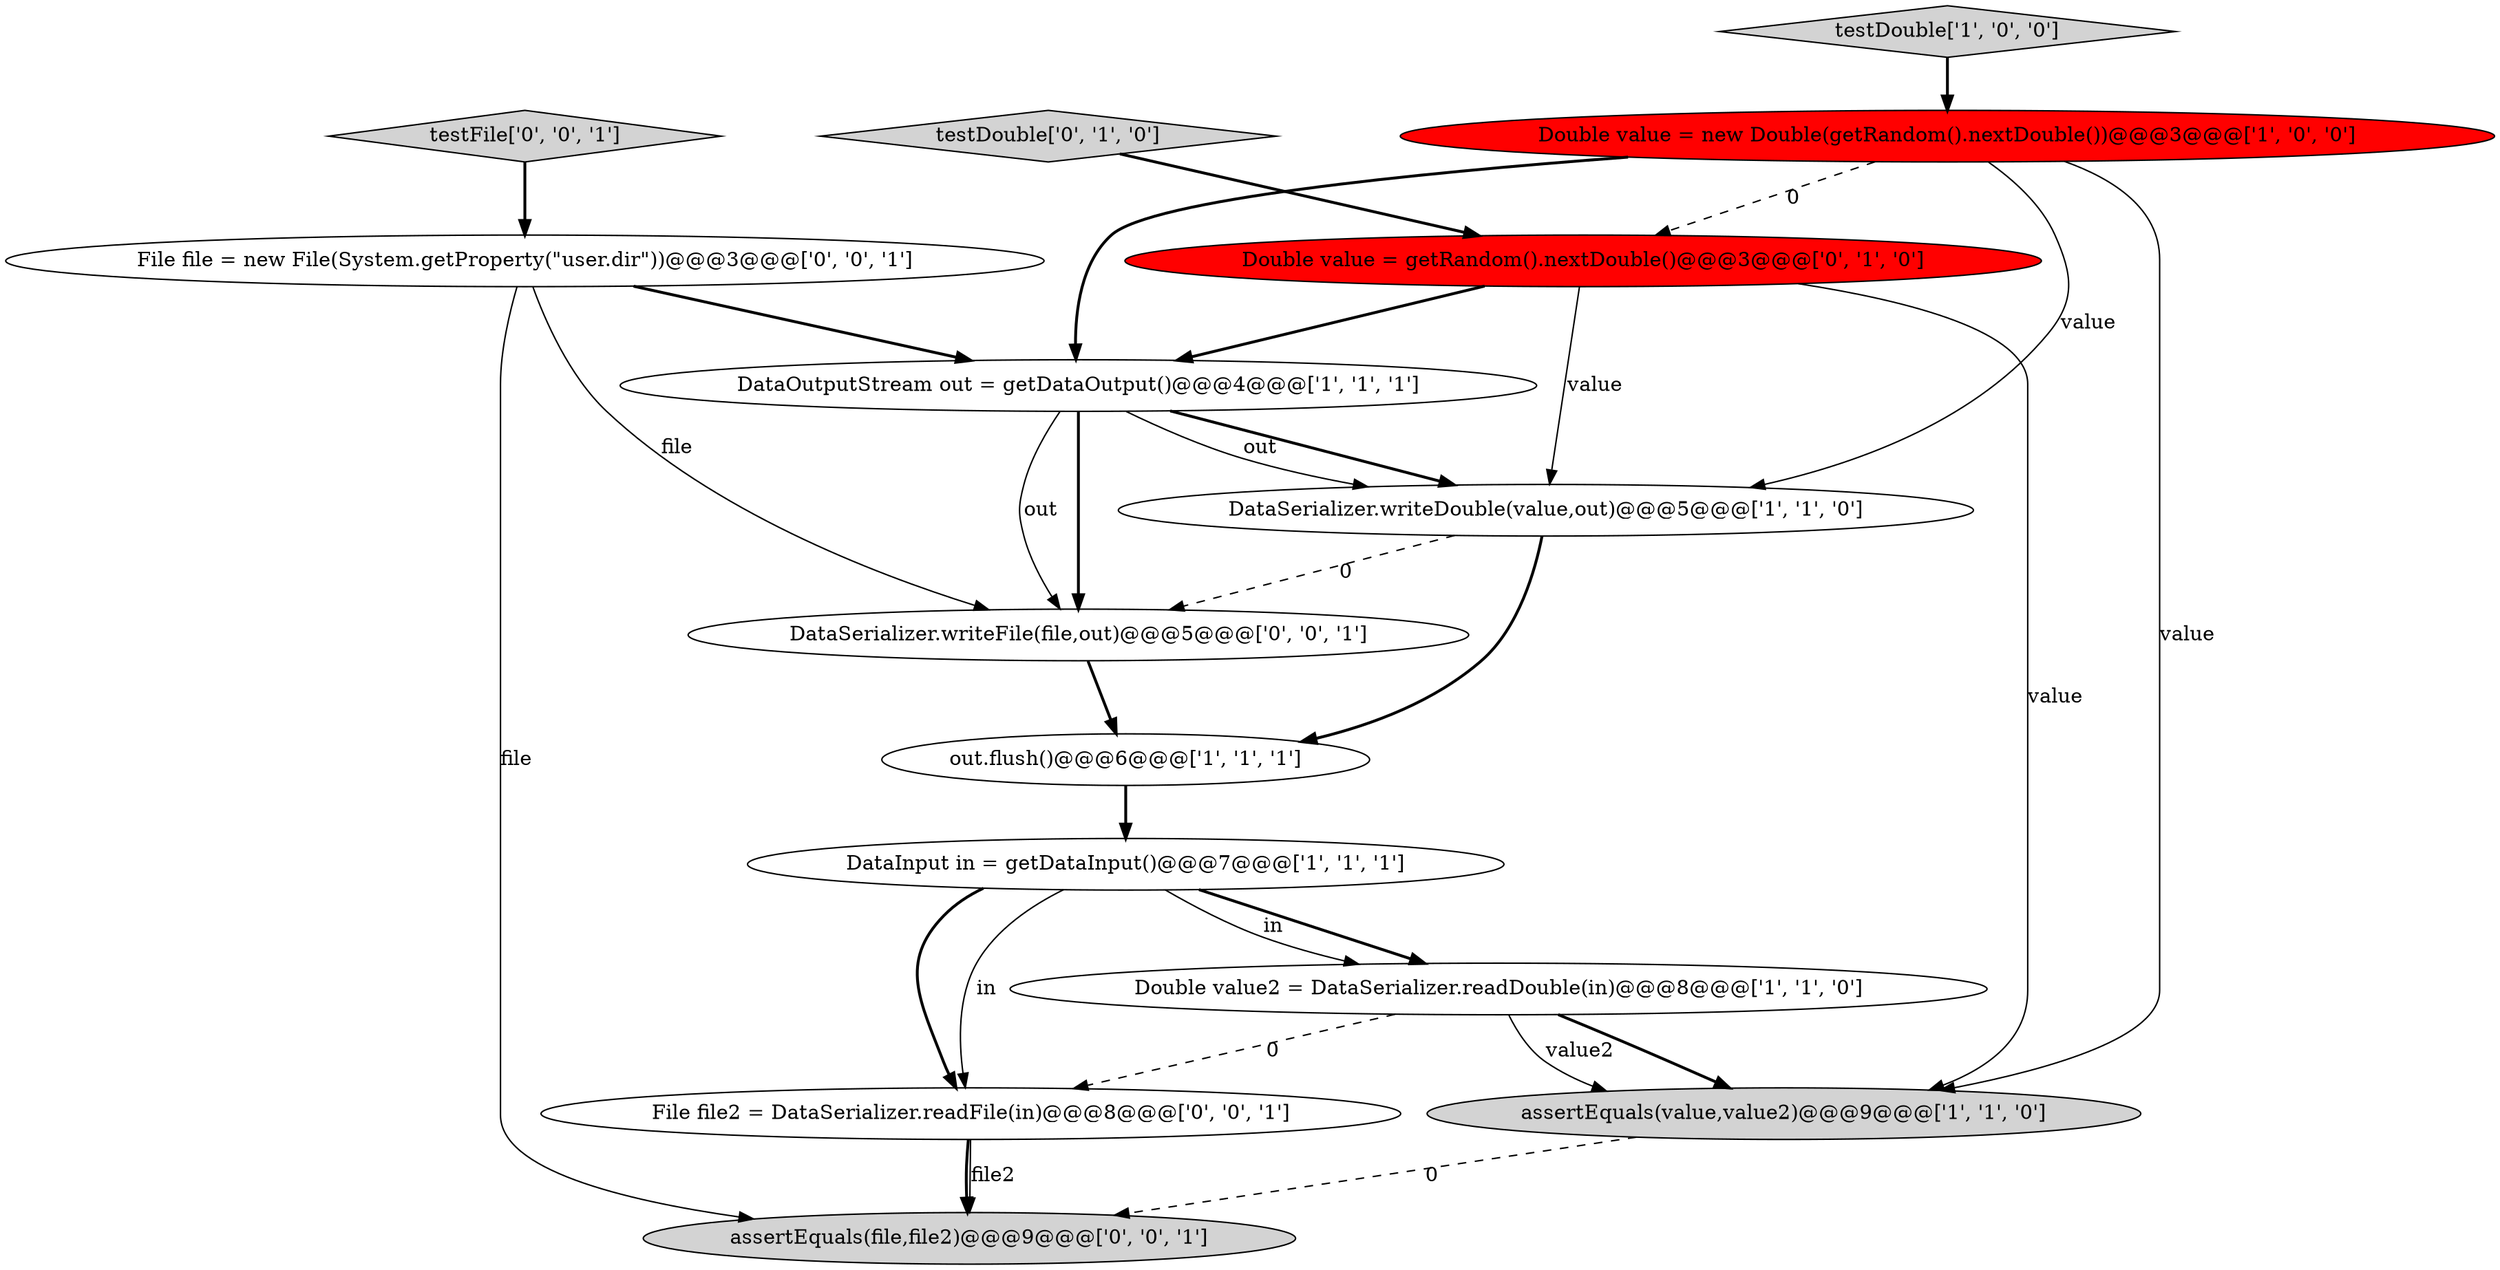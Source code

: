 digraph {
8 [style = filled, label = "Double value = getRandom().nextDouble()@@@3@@@['0', '1', '0']", fillcolor = red, shape = ellipse image = "AAA1AAABBB2BBB"];
2 [style = filled, label = "DataOutputStream out = getDataOutput()@@@4@@@['1', '1', '1']", fillcolor = white, shape = ellipse image = "AAA0AAABBB1BBB"];
11 [style = filled, label = "DataSerializer.writeFile(file,out)@@@5@@@['0', '0', '1']", fillcolor = white, shape = ellipse image = "AAA0AAABBB3BBB"];
10 [style = filled, label = "testFile['0', '0', '1']", fillcolor = lightgray, shape = diamond image = "AAA0AAABBB3BBB"];
3 [style = filled, label = "assertEquals(value,value2)@@@9@@@['1', '1', '0']", fillcolor = lightgray, shape = ellipse image = "AAA0AAABBB1BBB"];
9 [style = filled, label = "testDouble['0', '1', '0']", fillcolor = lightgray, shape = diamond image = "AAA0AAABBB2BBB"];
13 [style = filled, label = "File file2 = DataSerializer.readFile(in)@@@8@@@['0', '0', '1']", fillcolor = white, shape = ellipse image = "AAA0AAABBB3BBB"];
0 [style = filled, label = "testDouble['1', '0', '0']", fillcolor = lightgray, shape = diamond image = "AAA0AAABBB1BBB"];
12 [style = filled, label = "assertEquals(file,file2)@@@9@@@['0', '0', '1']", fillcolor = lightgray, shape = ellipse image = "AAA0AAABBB3BBB"];
14 [style = filled, label = "File file = new File(System.getProperty(\"user.dir\"))@@@3@@@['0', '0', '1']", fillcolor = white, shape = ellipse image = "AAA0AAABBB3BBB"];
7 [style = filled, label = "Double value2 = DataSerializer.readDouble(in)@@@8@@@['1', '1', '0']", fillcolor = white, shape = ellipse image = "AAA0AAABBB1BBB"];
4 [style = filled, label = "out.flush()@@@6@@@['1', '1', '1']", fillcolor = white, shape = ellipse image = "AAA0AAABBB1BBB"];
5 [style = filled, label = "Double value = new Double(getRandom().nextDouble())@@@3@@@['1', '0', '0']", fillcolor = red, shape = ellipse image = "AAA1AAABBB1BBB"];
1 [style = filled, label = "DataInput in = getDataInput()@@@7@@@['1', '1', '1']", fillcolor = white, shape = ellipse image = "AAA0AAABBB1BBB"];
6 [style = filled, label = "DataSerializer.writeDouble(value,out)@@@5@@@['1', '1', '0']", fillcolor = white, shape = ellipse image = "AAA0AAABBB1BBB"];
13->12 [style = solid, label="file2"];
5->3 [style = solid, label="value"];
10->14 [style = bold, label=""];
2->11 [style = solid, label="out"];
2->6 [style = bold, label=""];
8->3 [style = solid, label="value"];
11->4 [style = bold, label=""];
6->11 [style = dashed, label="0"];
5->6 [style = solid, label="value"];
14->11 [style = solid, label="file"];
9->8 [style = bold, label=""];
1->7 [style = bold, label=""];
1->13 [style = bold, label=""];
7->3 [style = bold, label=""];
6->4 [style = bold, label=""];
5->2 [style = bold, label=""];
13->12 [style = bold, label=""];
3->12 [style = dashed, label="0"];
1->7 [style = solid, label="in"];
8->2 [style = bold, label=""];
8->6 [style = solid, label="value"];
7->13 [style = dashed, label="0"];
5->8 [style = dashed, label="0"];
2->6 [style = solid, label="out"];
4->1 [style = bold, label=""];
14->2 [style = bold, label=""];
1->13 [style = solid, label="in"];
2->11 [style = bold, label=""];
7->3 [style = solid, label="value2"];
14->12 [style = solid, label="file"];
0->5 [style = bold, label=""];
}
